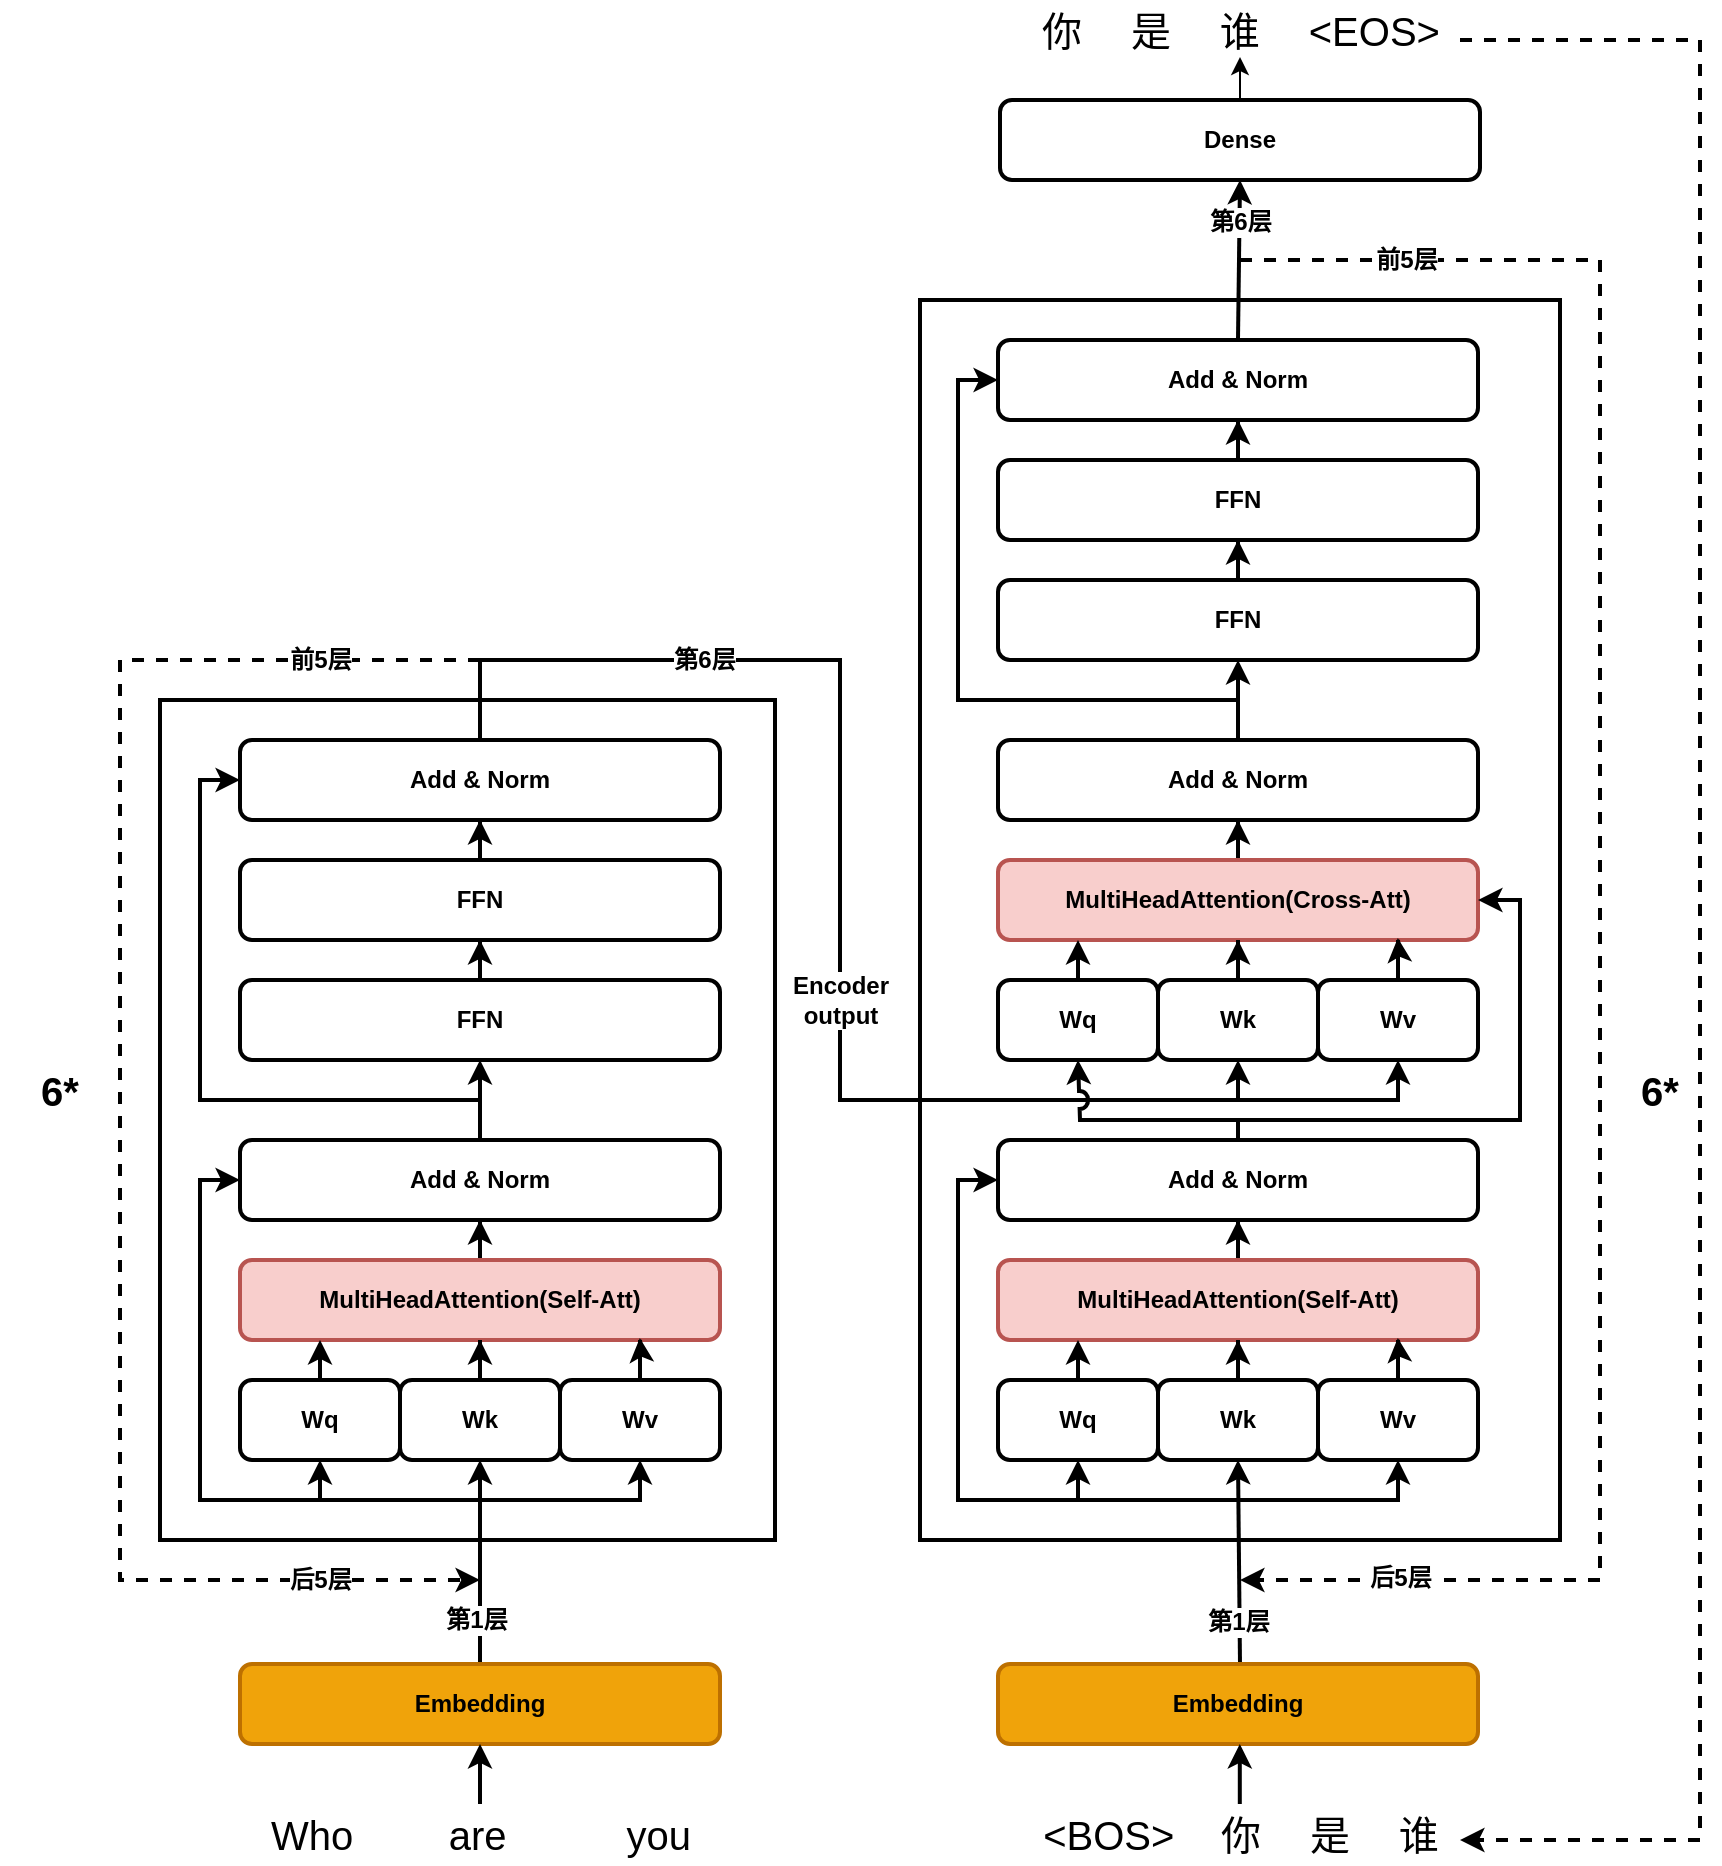 <mxfile version="17.4.2" type="device"><diagram id="5clDmqeOXX8DM7uFd5Kk" name="第 1 页"><mxGraphModel dx="2302" dy="1189" grid="1" gridSize="10" guides="1" tooltips="1" connect="1" arrows="1" fold="1" page="1" pageScale="1" pageWidth="827" pageHeight="1169" math="0" shadow="0"><root><mxCell id="0"/><mxCell id="1" parent="0"/><mxCell id="bYf09fT5MQvKRY78KcO3-3" value="" style="rounded=0;whiteSpace=wrap;html=1;glass=0;fontSize=20;strokeColor=#000000;strokeWidth=2;" parent="1" vertex="1"><mxGeometry x="420" y="160" width="320" height="620" as="geometry"/></mxCell><mxCell id="bYf09fT5MQvKRY78KcO3-1" value="" style="rounded=0;whiteSpace=wrap;html=1;glass=0;strokeColor=#000000;strokeWidth=2;" parent="1" vertex="1"><mxGeometry x="40" y="360" width="307.5" height="420" as="geometry"/></mxCell><mxCell id="STkPd9_8l8L9t9E0u8WS-22" value="" style="edgeStyle=orthogonalEdgeStyle;rounded=0;orthogonalLoop=1;jettySize=auto;html=1;strokeWidth=2;fontStyle=1" parent="1" source="STkPd9_8l8L9t9E0u8WS-1" target="STkPd9_8l8L9t9E0u8WS-21" edge="1"><mxGeometry relative="1" as="geometry"/></mxCell><mxCell id="STkPd9_8l8L9t9E0u8WS-1" value="MultiHeadAttention(Self-Att)" style="rounded=1;whiteSpace=wrap;html=1;fillColor=#f8cecc;strokeColor=#b85450;strokeWidth=2;fontStyle=1" parent="1" vertex="1"><mxGeometry x="80" y="640" width="240" height="40" as="geometry"/></mxCell><mxCell id="STkPd9_8l8L9t9E0u8WS-7" style="edgeStyle=orthogonalEdgeStyle;rounded=0;orthogonalLoop=1;jettySize=auto;html=1;entryX=0.163;entryY=1;entryDx=0;entryDy=0;entryPerimeter=0;strokeWidth=2;fontStyle=1" parent="1" source="STkPd9_8l8L9t9E0u8WS-5" target="STkPd9_8l8L9t9E0u8WS-1" edge="1"><mxGeometry relative="1" as="geometry"/></mxCell><mxCell id="STkPd9_8l8L9t9E0u8WS-5" value="Wq" style="rounded=1;whiteSpace=wrap;html=1;strokeWidth=2;fontStyle=1" parent="1" vertex="1"><mxGeometry x="80" y="700" width="80" height="40" as="geometry"/></mxCell><mxCell id="STkPd9_8l8L9t9E0u8WS-8" style="edgeStyle=orthogonalEdgeStyle;rounded=0;orthogonalLoop=1;jettySize=auto;html=1;entryX=0.5;entryY=1;entryDx=0;entryDy=0;strokeWidth=2;fontStyle=1" parent="1" source="STkPd9_8l8L9t9E0u8WS-9" target="STkPd9_8l8L9t9E0u8WS-1" edge="1"><mxGeometry relative="1" as="geometry"><mxPoint x="199" y="680" as="targetPoint"/></mxGeometry></mxCell><mxCell id="STkPd9_8l8L9t9E0u8WS-9" value="Wk" style="rounded=1;whiteSpace=wrap;html=1;strokeWidth=2;fontStyle=1" parent="1" vertex="1"><mxGeometry x="160" y="700" width="80" height="40" as="geometry"/></mxCell><mxCell id="STkPd9_8l8L9t9E0u8WS-12" style="edgeStyle=orthogonalEdgeStyle;rounded=0;orthogonalLoop=1;jettySize=auto;html=1;entryX=0.833;entryY=0.975;entryDx=0;entryDy=0;entryPerimeter=0;strokeWidth=2;fontStyle=1" parent="1" source="STkPd9_8l8L9t9E0u8WS-11" target="STkPd9_8l8L9t9E0u8WS-1" edge="1"><mxGeometry relative="1" as="geometry"/></mxCell><mxCell id="STkPd9_8l8L9t9E0u8WS-11" value="Wv" style="rounded=1;whiteSpace=wrap;html=1;strokeWidth=2;fontStyle=1" parent="1" vertex="1"><mxGeometry x="240" y="700" width="80" height="40" as="geometry"/></mxCell><mxCell id="STkPd9_8l8L9t9E0u8WS-19" value="" style="endArrow=classic;html=1;rounded=0;entryX=0.5;entryY=1;entryDx=0;entryDy=0;strokeWidth=2;fontStyle=1" parent="1" target="STkPd9_8l8L9t9E0u8WS-5" edge="1"><mxGeometry width="50" height="50" relative="1" as="geometry"><mxPoint x="200" y="760" as="sourcePoint"/><mxPoint x="120" y="780" as="targetPoint"/><Array as="points"><mxPoint x="120" y="760"/></Array></mxGeometry></mxCell><mxCell id="STkPd9_8l8L9t9E0u8WS-20" value="" style="endArrow=classic;html=1;rounded=0;entryX=0.5;entryY=1;entryDx=0;entryDy=0;strokeWidth=2;fontStyle=1" parent="1" target="STkPd9_8l8L9t9E0u8WS-11" edge="1"><mxGeometry width="50" height="50" relative="1" as="geometry"><mxPoint x="200" y="760" as="sourcePoint"/><mxPoint x="190" y="700" as="targetPoint"/><Array as="points"><mxPoint x="280" y="760"/></Array></mxGeometry></mxCell><mxCell id="STkPd9_8l8L9t9E0u8WS-25" value="" style="edgeStyle=orthogonalEdgeStyle;rounded=0;orthogonalLoop=1;jettySize=auto;html=1;strokeWidth=2;fontStyle=1" parent="1" source="STkPd9_8l8L9t9E0u8WS-21" target="STkPd9_8l8L9t9E0u8WS-24" edge="1"><mxGeometry relative="1" as="geometry"/></mxCell><mxCell id="STkPd9_8l8L9t9E0u8WS-21" value="Add &amp;amp; Norm" style="rounded=1;whiteSpace=wrap;html=1;strokeWidth=2;fontStyle=1" parent="1" vertex="1"><mxGeometry x="80" y="580" width="240" height="40" as="geometry"/></mxCell><mxCell id="STkPd9_8l8L9t9E0u8WS-23" value="" style="endArrow=classic;html=1;rounded=0;strokeWidth=2;entryX=0;entryY=0.5;entryDx=0;entryDy=0;fontStyle=1" parent="1" target="STkPd9_8l8L9t9E0u8WS-21" edge="1"><mxGeometry width="50" height="50" relative="1" as="geometry"><mxPoint x="120" y="760" as="sourcePoint"/><mxPoint x="190" y="700" as="targetPoint"/><Array as="points"><mxPoint x="60" y="760"/><mxPoint x="60" y="600"/></Array></mxGeometry></mxCell><mxCell id="STkPd9_8l8L9t9E0u8WS-27" value="" style="edgeStyle=orthogonalEdgeStyle;rounded=0;orthogonalLoop=1;jettySize=auto;html=1;strokeWidth=2;fontStyle=1" parent="1" source="STkPd9_8l8L9t9E0u8WS-24" target="STkPd9_8l8L9t9E0u8WS-26" edge="1"><mxGeometry relative="1" as="geometry"/></mxCell><mxCell id="STkPd9_8l8L9t9E0u8WS-24" value="FFN" style="rounded=1;whiteSpace=wrap;html=1;strokeWidth=2;fontStyle=1" parent="1" vertex="1"><mxGeometry x="80" y="500" width="240" height="40" as="geometry"/></mxCell><mxCell id="STkPd9_8l8L9t9E0u8WS-29" value="" style="edgeStyle=orthogonalEdgeStyle;rounded=0;orthogonalLoop=1;jettySize=auto;html=1;strokeWidth=2;fontStyle=1" parent="1" source="STkPd9_8l8L9t9E0u8WS-26" target="STkPd9_8l8L9t9E0u8WS-28" edge="1"><mxGeometry relative="1" as="geometry"/></mxCell><mxCell id="STkPd9_8l8L9t9E0u8WS-26" value="FFN" style="rounded=1;whiteSpace=wrap;html=1;strokeWidth=2;fontStyle=1" parent="1" vertex="1"><mxGeometry x="80" y="440" width="240" height="40" as="geometry"/></mxCell><mxCell id="STkPd9_8l8L9t9E0u8WS-28" value="Add &amp;amp; Norm" style="rounded=1;whiteSpace=wrap;html=1;strokeWidth=2;fontStyle=1" parent="1" vertex="1"><mxGeometry x="80" y="380" width="240" height="40" as="geometry"/></mxCell><mxCell id="STkPd9_8l8L9t9E0u8WS-30" value="" style="endArrow=classic;html=1;rounded=0;strokeWidth=2;entryX=0;entryY=0.5;entryDx=0;entryDy=0;fontStyle=1" parent="1" target="STkPd9_8l8L9t9E0u8WS-28" edge="1"><mxGeometry width="50" height="50" relative="1" as="geometry"><mxPoint x="200" y="560" as="sourcePoint"/><mxPoint x="190" y="620" as="targetPoint"/><Array as="points"><mxPoint x="60" y="560"/><mxPoint x="60" y="400"/></Array></mxGeometry></mxCell><mxCell id="STkPd9_8l8L9t9E0u8WS-56" value="" style="edgeStyle=orthogonalEdgeStyle;rounded=0;orthogonalLoop=1;jettySize=auto;html=1;strokeWidth=2;fontStyle=1" parent="1" source="STkPd9_8l8L9t9E0u8WS-57" target="STkPd9_8l8L9t9E0u8WS-68" edge="1"><mxGeometry relative="1" as="geometry"/></mxCell><mxCell id="STkPd9_8l8L9t9E0u8WS-57" value="MultiHeadAttention(Self-Att)" style="rounded=1;whiteSpace=wrap;html=1;fillColor=#f8cecc;strokeColor=#b85450;strokeWidth=2;fontStyle=1" parent="1" vertex="1"><mxGeometry x="459" y="640" width="240" height="40" as="geometry"/></mxCell><mxCell id="STkPd9_8l8L9t9E0u8WS-58" style="edgeStyle=orthogonalEdgeStyle;rounded=0;orthogonalLoop=1;jettySize=auto;html=1;entryX=0.163;entryY=1;entryDx=0;entryDy=0;entryPerimeter=0;strokeWidth=2;fontStyle=1" parent="1" source="STkPd9_8l8L9t9E0u8WS-59" target="STkPd9_8l8L9t9E0u8WS-57" edge="1"><mxGeometry relative="1" as="geometry"/></mxCell><mxCell id="STkPd9_8l8L9t9E0u8WS-59" value="Wq" style="rounded=1;whiteSpace=wrap;html=1;strokeWidth=2;fontStyle=1" parent="1" vertex="1"><mxGeometry x="459" y="700" width="80" height="40" as="geometry"/></mxCell><mxCell id="STkPd9_8l8L9t9E0u8WS-60" style="edgeStyle=orthogonalEdgeStyle;rounded=0;orthogonalLoop=1;jettySize=auto;html=1;entryX=0.5;entryY=1;entryDx=0;entryDy=0;strokeWidth=2;fontStyle=1" parent="1" source="STkPd9_8l8L9t9E0u8WS-61" target="STkPd9_8l8L9t9E0u8WS-57" edge="1"><mxGeometry relative="1" as="geometry"><mxPoint x="578" y="680" as="targetPoint"/></mxGeometry></mxCell><mxCell id="STkPd9_8l8L9t9E0u8WS-61" value="Wk" style="rounded=1;whiteSpace=wrap;html=1;strokeWidth=2;fontStyle=1" parent="1" vertex="1"><mxGeometry x="539" y="700" width="80" height="40" as="geometry"/></mxCell><mxCell id="STkPd9_8l8L9t9E0u8WS-62" style="edgeStyle=orthogonalEdgeStyle;rounded=0;orthogonalLoop=1;jettySize=auto;html=1;entryX=0.833;entryY=0.975;entryDx=0;entryDy=0;entryPerimeter=0;strokeWidth=2;fontStyle=1" parent="1" source="STkPd9_8l8L9t9E0u8WS-63" target="STkPd9_8l8L9t9E0u8WS-57" edge="1"><mxGeometry relative="1" as="geometry"/></mxCell><mxCell id="STkPd9_8l8L9t9E0u8WS-63" value="Wv" style="rounded=1;whiteSpace=wrap;html=1;strokeWidth=2;fontStyle=1" parent="1" vertex="1"><mxGeometry x="619" y="700" width="80" height="40" as="geometry"/></mxCell><mxCell id="STkPd9_8l8L9t9E0u8WS-64" value="" style="endArrow=classic;html=1;rounded=0;entryX=0.5;entryY=1;entryDx=0;entryDy=0;strokeWidth=2;fontStyle=1;exitX=0.5;exitY=0;exitDx=0;exitDy=0;" parent="1" target="STkPd9_8l8L9t9E0u8WS-61" edge="1"><mxGeometry width="50" height="50" relative="1" as="geometry"><mxPoint x="580" y="842" as="sourcePoint"/><mxPoint x="619" y="820" as="targetPoint"/></mxGeometry></mxCell><mxCell id="bYf09fT5MQvKRY78KcO3-50" value="&lt;b&gt;第1层&lt;/b&gt;" style="edgeLabel;html=1;align=center;verticalAlign=middle;resizable=0;points=[];fontSize=12;" parent="STkPd9_8l8L9t9E0u8WS-64" vertex="1" connectable="0"><mxGeometry x="-0.588" y="1" relative="1" as="geometry"><mxPoint as="offset"/></mxGeometry></mxCell><mxCell id="STkPd9_8l8L9t9E0u8WS-65" value="" style="endArrow=classic;html=1;rounded=0;entryX=0.5;entryY=1;entryDx=0;entryDy=0;strokeWidth=2;fontStyle=1" parent="1" target="STkPd9_8l8L9t9E0u8WS-59" edge="1"><mxGeometry width="50" height="50" relative="1" as="geometry"><mxPoint x="579" y="760" as="sourcePoint"/><mxPoint x="499" y="780" as="targetPoint"/><Array as="points"><mxPoint x="499" y="760"/></Array></mxGeometry></mxCell><mxCell id="STkPd9_8l8L9t9E0u8WS-66" value="" style="endArrow=classic;html=1;rounded=0;entryX=0.5;entryY=1;entryDx=0;entryDy=0;strokeWidth=2;fontStyle=1" parent="1" target="STkPd9_8l8L9t9E0u8WS-63" edge="1"><mxGeometry width="50" height="50" relative="1" as="geometry"><mxPoint x="579" y="760" as="sourcePoint"/><mxPoint x="569" y="700" as="targetPoint"/><Array as="points"><mxPoint x="659" y="760"/></Array></mxGeometry></mxCell><mxCell id="STkPd9_8l8L9t9E0u8WS-68" value="Add &amp;amp; Norm" style="rounded=1;whiteSpace=wrap;html=1;strokeWidth=2;fontStyle=1" parent="1" vertex="1"><mxGeometry x="459" y="580" width="240" height="40" as="geometry"/></mxCell><mxCell id="STkPd9_8l8L9t9E0u8WS-69" value="" style="endArrow=classic;html=1;rounded=0;strokeWidth=2;entryX=0;entryY=0.5;entryDx=0;entryDy=0;fontStyle=1" parent="1" target="STkPd9_8l8L9t9E0u8WS-68" edge="1"><mxGeometry width="50" height="50" relative="1" as="geometry"><mxPoint x="499" y="760" as="sourcePoint"/><mxPoint x="569" y="710" as="targetPoint"/><Array as="points"><mxPoint x="439" y="760"/><mxPoint x="439" y="600"/></Array></mxGeometry></mxCell><mxCell id="STkPd9_8l8L9t9E0u8WS-94" style="edgeStyle=orthogonalEdgeStyle;rounded=0;orthogonalLoop=1;jettySize=auto;html=1;entryX=0.5;entryY=1;entryDx=0;entryDy=0;strokeWidth=2;fontStyle=1" parent="1" source="STkPd9_8l8L9t9E0u8WS-78" target="STkPd9_8l8L9t9E0u8WS-93" edge="1"><mxGeometry relative="1" as="geometry"/></mxCell><mxCell id="STkPd9_8l8L9t9E0u8WS-78" value="MultiHeadAttention(Cross-Att)" style="rounded=1;whiteSpace=wrap;html=1;fillColor=#f8cecc;strokeColor=#b85450;strokeWidth=2;fontStyle=1" parent="1" vertex="1"><mxGeometry x="459" y="440" width="240" height="40" as="geometry"/></mxCell><mxCell id="STkPd9_8l8L9t9E0u8WS-79" style="edgeStyle=orthogonalEdgeStyle;rounded=0;orthogonalLoop=1;jettySize=auto;html=1;entryX=0.163;entryY=1;entryDx=0;entryDy=0;entryPerimeter=0;strokeWidth=2;fontStyle=1" parent="1" source="STkPd9_8l8L9t9E0u8WS-80" target="STkPd9_8l8L9t9E0u8WS-78" edge="1"><mxGeometry relative="1" as="geometry"/></mxCell><mxCell id="STkPd9_8l8L9t9E0u8WS-80" value="Wq" style="rounded=1;whiteSpace=wrap;html=1;strokeWidth=2;fontStyle=1" parent="1" vertex="1"><mxGeometry x="459" y="500" width="80" height="40" as="geometry"/></mxCell><mxCell id="STkPd9_8l8L9t9E0u8WS-81" style="edgeStyle=orthogonalEdgeStyle;rounded=0;orthogonalLoop=1;jettySize=auto;html=1;entryX=0.5;entryY=1;entryDx=0;entryDy=0;strokeWidth=2;fontStyle=1" parent="1" source="STkPd9_8l8L9t9E0u8WS-82" target="STkPd9_8l8L9t9E0u8WS-78" edge="1"><mxGeometry relative="1" as="geometry"><mxPoint x="578" y="480" as="targetPoint"/></mxGeometry></mxCell><mxCell id="STkPd9_8l8L9t9E0u8WS-82" value="Wk" style="rounded=1;whiteSpace=wrap;html=1;strokeWidth=2;fontStyle=1" parent="1" vertex="1"><mxGeometry x="539" y="500" width="80" height="40" as="geometry"/></mxCell><mxCell id="STkPd9_8l8L9t9E0u8WS-83" style="edgeStyle=orthogonalEdgeStyle;rounded=0;orthogonalLoop=1;jettySize=auto;html=1;entryX=0.833;entryY=0.975;entryDx=0;entryDy=0;entryPerimeter=0;strokeWidth=2;fontStyle=1" parent="1" source="STkPd9_8l8L9t9E0u8WS-84" target="STkPd9_8l8L9t9E0u8WS-78" edge="1"><mxGeometry relative="1" as="geometry"/></mxCell><mxCell id="STkPd9_8l8L9t9E0u8WS-84" value="Wv" style="rounded=1;whiteSpace=wrap;html=1;strokeWidth=2;fontStyle=1" parent="1" vertex="1"><mxGeometry x="619" y="500" width="80" height="40" as="geometry"/></mxCell><mxCell id="STkPd9_8l8L9t9E0u8WS-86" value="" style="endArrow=classic;html=1;rounded=0;strokeWidth=2;entryX=0.5;entryY=1;entryDx=0;entryDy=0;fontStyle=1;fontSize=12;" parent="1" target="STkPd9_8l8L9t9E0u8WS-84" edge="1"><mxGeometry width="50" height="50" relative="1" as="geometry"><mxPoint x="200" y="340" as="sourcePoint"/><mxPoint x="430" y="340" as="targetPoint"/><Array as="points"><mxPoint x="380" y="340"/><mxPoint x="380" y="460"/><mxPoint x="380" y="560"/><mxPoint x="659" y="560"/></Array></mxGeometry></mxCell><mxCell id="bYf09fT5MQvKRY78KcO3-17" value="&lt;b&gt;第6层&lt;/b&gt;" style="edgeLabel;html=1;align=center;verticalAlign=middle;resizable=0;points=[];fontSize=12;" parent="STkPd9_8l8L9t9E0u8WS-86" vertex="1" connectable="0"><mxGeometry x="-0.61" y="3" relative="1" as="geometry"><mxPoint x="-25" y="3" as="offset"/></mxGeometry></mxCell><mxCell id="bYf09fT5MQvKRY78KcO3-53" value="Encoder&lt;br&gt;output" style="edgeLabel;html=1;align=center;verticalAlign=middle;resizable=0;points=[];fontSize=12;fontStyle=1" parent="STkPd9_8l8L9t9E0u8WS-86" vertex="1" connectable="0"><mxGeometry x="-0.124" y="-3" relative="1" as="geometry"><mxPoint x="3" y="44" as="offset"/></mxGeometry></mxCell><mxCell id="STkPd9_8l8L9t9E0u8WS-87" value="" style="endArrow=classic;html=1;rounded=0;strokeWidth=2;entryX=0.5;entryY=1;entryDx=0;entryDy=0;fontStyle=1" parent="1" target="STkPd9_8l8L9t9E0u8WS-82" edge="1"><mxGeometry width="50" height="50" relative="1" as="geometry"><mxPoint x="499" y="560" as="sourcePoint"/><mxPoint x="539" y="310" as="targetPoint"/><Array as="points"><mxPoint x="579" y="560"/></Array></mxGeometry></mxCell><mxCell id="STkPd9_8l8L9t9E0u8WS-100" style="edgeStyle=orthogonalEdgeStyle;rounded=0;orthogonalLoop=1;jettySize=auto;html=1;entryX=0.5;entryY=1;entryDx=0;entryDy=0;strokeWidth=2;fontStyle=1" parent="1" source="STkPd9_8l8L9t9E0u8WS-93" target="STkPd9_8l8L9t9E0u8WS-96" edge="1"><mxGeometry relative="1" as="geometry"/></mxCell><mxCell id="STkPd9_8l8L9t9E0u8WS-93" value="Add &amp;amp; Norm" style="rounded=1;whiteSpace=wrap;html=1;strokeWidth=2;fontStyle=1" parent="1" vertex="1"><mxGeometry x="459" y="380" width="240" height="40" as="geometry"/></mxCell><mxCell id="STkPd9_8l8L9t9E0u8WS-109" style="edgeStyle=orthogonalEdgeStyle;rounded=0;orthogonalLoop=1;jettySize=auto;html=1;entryX=0.5;entryY=1;entryDx=0;entryDy=0;strokeWidth=2;fontStyle=1" parent="1" source="STkPd9_8l8L9t9E0u8WS-96" target="STkPd9_8l8L9t9E0u8WS-97" edge="1"><mxGeometry relative="1" as="geometry"/></mxCell><mxCell id="STkPd9_8l8L9t9E0u8WS-96" value="FFN" style="rounded=1;whiteSpace=wrap;html=1;strokeWidth=2;fontStyle=1" parent="1" vertex="1"><mxGeometry x="459" y="300" width="240" height="40" as="geometry"/></mxCell><mxCell id="STkPd9_8l8L9t9E0u8WS-110" style="edgeStyle=orthogonalEdgeStyle;rounded=0;orthogonalLoop=1;jettySize=auto;html=1;entryX=0.5;entryY=1;entryDx=0;entryDy=0;strokeWidth=2;fontStyle=1" parent="1" source="STkPd9_8l8L9t9E0u8WS-97" target="STkPd9_8l8L9t9E0u8WS-98" edge="1"><mxGeometry relative="1" as="geometry"/></mxCell><mxCell id="STkPd9_8l8L9t9E0u8WS-97" value="FFN" style="rounded=1;whiteSpace=wrap;html=1;strokeWidth=2;fontStyle=1" parent="1" vertex="1"><mxGeometry x="459" y="240" width="240" height="40" as="geometry"/></mxCell><mxCell id="STkPd9_8l8L9t9E0u8WS-98" value="Add &amp;amp; Norm" style="rounded=1;whiteSpace=wrap;html=1;strokeWidth=2;fontStyle=1" parent="1" vertex="1"><mxGeometry x="459" y="180" width="240" height="40" as="geometry"/></mxCell><mxCell id="STkPd9_8l8L9t9E0u8WS-99" value="" style="endArrow=classic;html=1;rounded=0;strokeWidth=2;entryX=0;entryY=0.5;entryDx=0;entryDy=0;fontStyle=1" parent="1" target="STkPd9_8l8L9t9E0u8WS-98" edge="1"><mxGeometry width="50" height="50" relative="1" as="geometry"><mxPoint x="579" y="360" as="sourcePoint"/><mxPoint x="569" y="420" as="targetPoint"/><Array as="points"><mxPoint x="439" y="360"/><mxPoint x="439" y="200"/></Array></mxGeometry></mxCell><mxCell id="STkPd9_8l8L9t9E0u8WS-105" value="" style="endArrow=none;html=1;rounded=0;strokeWidth=2;exitX=0.5;exitY=0;exitDx=0;exitDy=0;fontStyle=1" parent="1" source="STkPd9_8l8L9t9E0u8WS-28" edge="1"><mxGeometry width="50" height="50" relative="1" as="geometry"><mxPoint x="520" y="580" as="sourcePoint"/><mxPoint x="200" y="340" as="targetPoint"/></mxGeometry></mxCell><mxCell id="STkPd9_8l8L9t9E0u8WS-108" value="" style="endArrow=classic;html=1;rounded=0;strokeWidth=2;entryX=0.5;entryY=1;entryDx=0;entryDy=0;fontStyle=1;exitX=0.5;exitY=0;exitDx=0;exitDy=0;" parent="1" source="bYf09fT5MQvKRY78KcO3-9" target="STkPd9_8l8L9t9E0u8WS-9" edge="1"><mxGeometry width="50" height="50" relative="1" as="geometry"><mxPoint x="200" y="820" as="sourcePoint"/><mxPoint x="570" y="530" as="targetPoint"/></mxGeometry></mxCell><mxCell id="bYf09fT5MQvKRY78KcO3-49" value="&lt;b&gt;第1层&lt;/b&gt;" style="edgeLabel;html=1;align=center;verticalAlign=middle;resizable=0;points=[];fontSize=12;" parent="STkPd9_8l8L9t9E0u8WS-108" vertex="1" connectable="0"><mxGeometry x="-0.569" y="2" relative="1" as="geometry"><mxPoint as="offset"/></mxGeometry></mxCell><mxCell id="bYf09fT5MQvKRY78KcO3-2" value="&lt;b&gt;&lt;font style=&quot;font-size: 20px&quot;&gt;6*&lt;/font&gt;&lt;/b&gt;" style="text;html=1;strokeColor=none;fillColor=none;align=center;verticalAlign=middle;whiteSpace=wrap;rounded=0;glass=0;" parent="1" vertex="1"><mxGeometry x="-40" y="540" width="60" height="30" as="geometry"/></mxCell><mxCell id="bYf09fT5MQvKRY78KcO3-4" value="" style="endArrow=classic;html=1;rounded=0;fontSize=20;strokeWidth=2;exitX=0.5;exitY=0;exitDx=0;exitDy=0;entryX=0.5;entryY=1;entryDx=0;entryDy=0;" parent="1" source="STkPd9_8l8L9t9E0u8WS-98" target="bYf09fT5MQvKRY78KcO3-19" edge="1"><mxGeometry width="50" height="50" relative="1" as="geometry"><mxPoint x="390" y="560" as="sourcePoint"/><mxPoint x="580" y="80" as="targetPoint"/></mxGeometry></mxCell><mxCell id="bYf09fT5MQvKRY78KcO3-18" value="&lt;b&gt;第6层&lt;/b&gt;" style="edgeLabel;html=1;align=center;verticalAlign=middle;resizable=0;points=[];fontSize=12;" parent="bYf09fT5MQvKRY78KcO3-4" vertex="1" connectable="0"><mxGeometry x="0.34" y="-1" relative="1" as="geometry"><mxPoint x="-1" y="-6" as="offset"/></mxGeometry></mxCell><mxCell id="bYf09fT5MQvKRY78KcO3-5" value="" style="endArrow=classic;html=1;rounded=0;fontSize=20;strokeWidth=2;dashed=1;" parent="1" edge="1"><mxGeometry width="50" height="50" relative="1" as="geometry"><mxPoint x="200" y="340" as="sourcePoint"/><mxPoint x="200" y="800" as="targetPoint"/><Array as="points"><mxPoint x="20" y="340"/><mxPoint x="20" y="800"/></Array></mxGeometry></mxCell><mxCell id="bYf09fT5MQvKRY78KcO3-20" value="&lt;b&gt;前5层&lt;/b&gt;" style="edgeLabel;html=1;align=center;verticalAlign=middle;resizable=0;points=[];fontSize=12;" parent="bYf09fT5MQvKRY78KcO3-5" vertex="1" connectable="0"><mxGeometry x="-0.829" y="-3" relative="1" as="geometry"><mxPoint x="-10" y="3" as="offset"/></mxGeometry></mxCell><mxCell id="bYf09fT5MQvKRY78KcO3-48" value="&lt;b&gt;后5层&lt;/b&gt;" style="edgeLabel;html=1;align=center;verticalAlign=middle;resizable=0;points=[];fontSize=12;" parent="bYf09fT5MQvKRY78KcO3-5" vertex="1" connectable="0"><mxGeometry x="0.783" y="-2" relative="1" as="geometry"><mxPoint x="9" y="-2" as="offset"/></mxGeometry></mxCell><mxCell id="bYf09fT5MQvKRY78KcO3-6" value="" style="endArrow=classic;html=1;rounded=0;dashed=1;fontSize=20;strokeWidth=2;" parent="1" edge="1"><mxGeometry width="50" height="50" relative="1" as="geometry"><mxPoint x="580" y="140" as="sourcePoint"/><mxPoint x="580" y="800" as="targetPoint"/><Array as="points"><mxPoint x="670" y="140"/><mxPoint x="760" y="140"/><mxPoint x="760" y="800"/></Array></mxGeometry></mxCell><mxCell id="bYf09fT5MQvKRY78KcO3-21" value="&lt;b&gt;前5层&lt;/b&gt;" style="edgeLabel;html=1;align=center;verticalAlign=middle;resizable=0;points=[];fontSize=12;" parent="bYf09fT5MQvKRY78KcO3-6" vertex="1" connectable="0"><mxGeometry x="-0.843" y="-1" relative="1" as="geometry"><mxPoint x="3" y="-1" as="offset"/></mxGeometry></mxCell><mxCell id="bYf09fT5MQvKRY78KcO3-52" value="&lt;b&gt;后5层&lt;/b&gt;" style="edgeLabel;html=1;align=center;verticalAlign=middle;resizable=0;points=[];fontSize=12;" parent="bYf09fT5MQvKRY78KcO3-6" vertex="1" connectable="0"><mxGeometry x="0.843" y="-1" relative="1" as="geometry"><mxPoint as="offset"/></mxGeometry></mxCell><mxCell id="bYf09fT5MQvKRY78KcO3-7" value="&lt;b&gt;&lt;font style=&quot;font-size: 20px&quot;&gt;6*&lt;/font&gt;&lt;/b&gt;" style="text;html=1;strokeColor=none;fillColor=none;align=center;verticalAlign=middle;whiteSpace=wrap;rounded=0;glass=0;" parent="1" vertex="1"><mxGeometry x="760" y="540" width="60" height="30" as="geometry"/></mxCell><mxCell id="bYf09fT5MQvKRY78KcO3-9" value="Embedding" style="rounded=1;whiteSpace=wrap;html=1;fillColor=#f0a30a;strokeColor=#BD7000;fontColor=#000000;strokeWidth=2;fontStyle=1" parent="1" vertex="1"><mxGeometry x="80" y="842" width="240" height="40" as="geometry"/></mxCell><mxCell id="bYf09fT5MQvKRY78KcO3-13" style="edgeStyle=orthogonalEdgeStyle;rounded=0;orthogonalLoop=1;jettySize=auto;html=1;fontSize=20;strokeWidth=2;strokeColor=default;" parent="1" source="bYf09fT5MQvKRY78KcO3-12" target="bYf09fT5MQvKRY78KcO3-9" edge="1"><mxGeometry relative="1" as="geometry"/></mxCell><mxCell id="bYf09fT5MQvKRY78KcO3-12" value="Who&lt;span style=&quot;white-space: pre&quot;&gt;&#9;&lt;/span&gt;&lt;span style=&quot;white-space: pre&quot;&gt;&#9;&lt;/span&gt;are&lt;span style=&quot;white-space: pre&quot;&gt;&#9;&lt;/span&gt;&lt;span style=&quot;white-space: pre&quot;&gt;&#9;&lt;/span&gt;you" style="text;html=1;strokeColor=none;fillColor=none;align=center;verticalAlign=middle;whiteSpace=wrap;rounded=0;glass=0;fontSize=20;" parent="1" vertex="1"><mxGeometry x="117.5" y="912" width="165" height="30" as="geometry"/></mxCell><mxCell id="XVOObVPgw9MsDQMxi5Jz-4" style="edgeStyle=orthogonalEdgeStyle;rounded=0;orthogonalLoop=1;jettySize=auto;html=1;entryX=0.5;entryY=0.95;entryDx=0;entryDy=0;entryPerimeter=0;" parent="1" source="bYf09fT5MQvKRY78KcO3-19" target="XVOObVPgw9MsDQMxi5Jz-3" edge="1"><mxGeometry relative="1" as="geometry"/></mxCell><mxCell id="bYf09fT5MQvKRY78KcO3-19" value="Dense" style="rounded=1;whiteSpace=wrap;html=1;strokeWidth=2;fontStyle=1" parent="1" vertex="1"><mxGeometry x="460" y="60" width="240" height="40" as="geometry"/></mxCell><mxCell id="XVOObVPgw9MsDQMxi5Jz-3" value="你&lt;span style=&quot;white-space: pre&quot;&gt;&#9;&lt;/span&gt;是&lt;span style=&quot;white-space: pre&quot;&gt;&#9;&lt;/span&gt;谁&lt;span style=&quot;white-space: pre&quot;&gt;&#9;&lt;/span&gt;&amp;lt;EOS&amp;gt;" style="text;html=1;strokeColor=none;fillColor=none;align=center;verticalAlign=middle;whiteSpace=wrap;rounded=0;glass=0;fontSize=20;" parent="1" vertex="1"><mxGeometry x="497.5" y="10" width="165" height="30" as="geometry"/></mxCell><mxCell id="XVOObVPgw9MsDQMxi5Jz-5" value="Embedding" style="rounded=1;whiteSpace=wrap;html=1;fillColor=#f0a30a;strokeColor=#BD7000;fontColor=#000000;strokeWidth=2;fontStyle=1" parent="1" vertex="1"><mxGeometry x="459" y="842" width="240" height="40" as="geometry"/></mxCell><mxCell id="XVOObVPgw9MsDQMxi5Jz-6" value="" style="endArrow=classic;html=1;rounded=0;dashed=1;strokeWidth=2;" parent="1" edge="1"><mxGeometry width="50" height="50" relative="1" as="geometry"><mxPoint x="690" y="30" as="sourcePoint"/><mxPoint x="690" y="930" as="targetPoint"/><Array as="points"><mxPoint x="810" y="30"/><mxPoint x="810" y="930"/></Array></mxGeometry></mxCell><mxCell id="XVOObVPgw9MsDQMxi5Jz-11" value="" style="endArrow=classic;html=1;rounded=0;strokeWidth=2;jumpStyle=arc;jumpSize=7;entryX=0.5;entryY=1;entryDx=0;entryDy=0;exitX=0.5;exitY=0.009;exitDx=0;exitDy=0;exitPerimeter=0;" parent="1" source="STkPd9_8l8L9t9E0u8WS-68" target="STkPd9_8l8L9t9E0u8WS-80" edge="1"><mxGeometry width="50" height="50" relative="1" as="geometry"><mxPoint x="480" y="610" as="sourcePoint"/><mxPoint x="530" y="560" as="targetPoint"/><Array as="points"><mxPoint x="579" y="570"/><mxPoint x="500" y="570"/></Array></mxGeometry></mxCell><mxCell id="XVOObVPgw9MsDQMxi5Jz-12" value="" style="endArrow=classic;html=1;rounded=0;strokeWidth=2;jumpStyle=arc;jumpSize=7;entryX=1;entryY=0.5;entryDx=0;entryDy=0;" parent="1" target="STkPd9_8l8L9t9E0u8WS-78" edge="1"><mxGeometry width="50" height="50" relative="1" as="geometry"><mxPoint x="580" y="570" as="sourcePoint"/><mxPoint x="410" y="520" as="targetPoint"/><Array as="points"><mxPoint x="720" y="570"/><mxPoint x="720" y="460"/></Array></mxGeometry></mxCell><mxCell id="AIYKEYve97IlGHvYO4v1-1" value="&amp;lt;BOS&amp;gt;&lt;span style=&quot;white-space: pre&quot;&gt;&#9;&lt;/span&gt;你&lt;span style=&quot;white-space: pre&quot;&gt;&#9;&lt;/span&gt;是&lt;span style=&quot;white-space: pre&quot;&gt;&#9;&lt;/span&gt;谁" style="text;html=1;strokeColor=none;fillColor=none;align=center;verticalAlign=middle;whiteSpace=wrap;rounded=0;glass=0;fontSize=20;" vertex="1" parent="1"><mxGeometry x="497.5" y="912" width="165" height="30" as="geometry"/></mxCell><mxCell id="AIYKEYve97IlGHvYO4v1-6" style="edgeStyle=orthogonalEdgeStyle;rounded=0;orthogonalLoop=1;jettySize=auto;html=1;fontSize=20;strokeWidth=2;strokeColor=default;" edge="1" parent="1"><mxGeometry relative="1" as="geometry"><mxPoint x="579.9" y="912" as="sourcePoint"/><mxPoint x="579.9" y="882" as="targetPoint"/></mxGeometry></mxCell></root></mxGraphModel></diagram></mxfile>